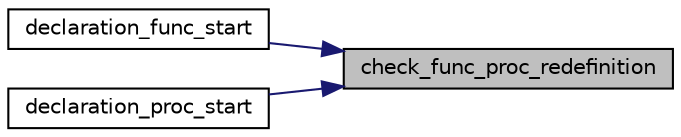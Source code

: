 digraph "check_func_proc_redefinition"
{
 // LATEX_PDF_SIZE
  edge [fontname="Helvetica",fontsize="10",labelfontname="Helvetica",labelfontsize="10"];
  node [fontname="Helvetica",fontsize="10",shape=record];
  rankdir="RL";
  Node1 [label="check_func_proc_redefinition",height=0.2,width=0.4,color="black", fillcolor="grey75", style="filled", fontcolor="black",tooltip="Checks if a function or procedure has been redefined."];
  Node1 -> Node2 [dir="back",color="midnightblue",fontsize="10",style="solid",fontname="Helvetica"];
  Node2 [label="declaration_func_start",height=0.2,width=0.4,color="black", fillcolor="white", style="filled",URL="$dc/d66/func__proc__manager_8c.html#ad308181286b701d8a073ea5416924e1d",tooltip="Starts the declaration of a function."];
  Node1 -> Node3 [dir="back",color="midnightblue",fontsize="10",style="solid",fontname="Helvetica"];
  Node3 [label="declaration_proc_start",height=0.2,width=0.4,color="black", fillcolor="white", style="filled",URL="$dc/d66/func__proc__manager_8c.html#a1423e71098aec906db6b648a65845296",tooltip="Starts the declaration of a procedure."];
}
